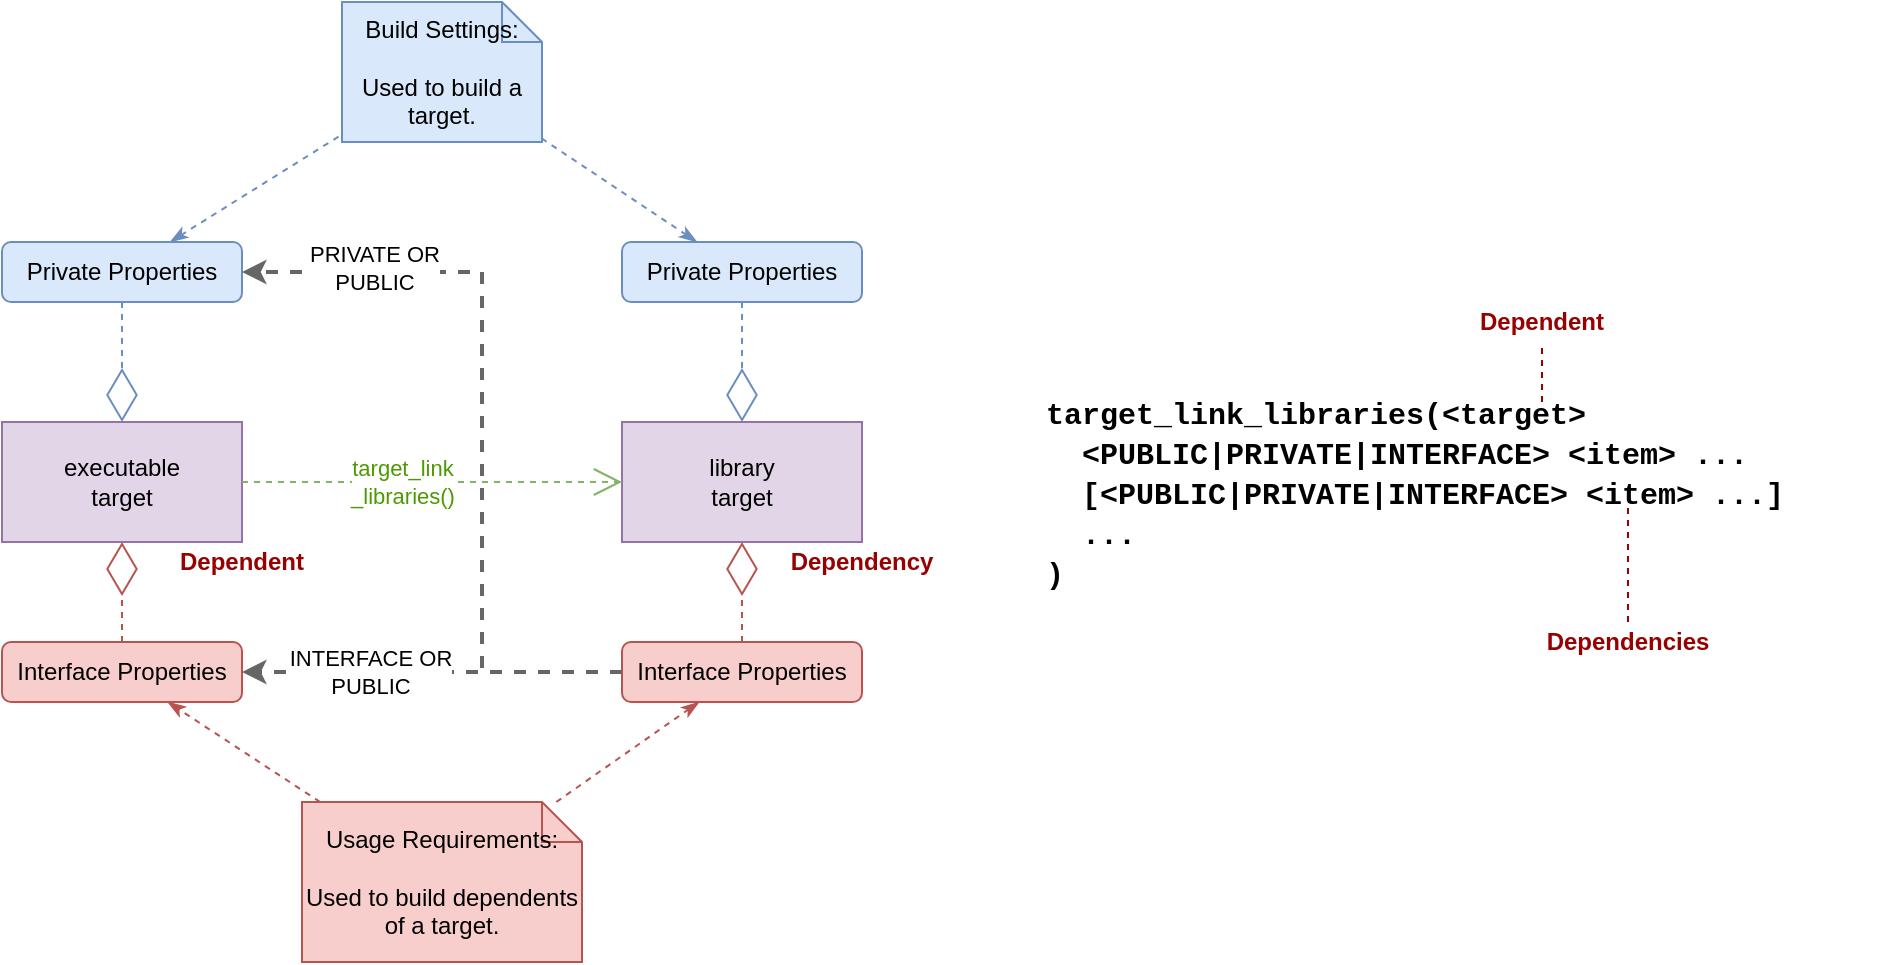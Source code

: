 <mxfile version="16.6.2" pages="5"><diagram id="afyWvTGLx3pf0Xoo_rLy" name="Link Libraries"><mxGraphModel dx="1129" dy="685" grid="1" gridSize="10" guides="1" tooltips="1" connect="1" arrows="1" fold="1" page="1" pageScale="1" pageWidth="1100" pageHeight="850" math="0" shadow="0"><root><mxCell id="0"/><mxCell id="1" parent="0"/><mxCell id="srB0Zl-xFLPfK7d9haD4-1" value="&lt;div&gt;library&lt;/div&gt;&lt;div&gt;target&lt;br&gt;&lt;/div&gt;" style="rounded=0;whiteSpace=wrap;html=1;fillColor=#e1d5e7;strokeColor=#9673a6;" parent="1" vertex="1"><mxGeometry x="390" y="250" width="120" height="60" as="geometry"/></mxCell><mxCell id="srB0Zl-xFLPfK7d9haD4-2" value="Private Properties" style="rounded=1;whiteSpace=wrap;html=1;fillColor=#dae8fc;strokeColor=#6c8ebf;" parent="1" vertex="1"><mxGeometry x="390" y="160" width="120" height="30" as="geometry"/></mxCell><mxCell id="srB0Zl-xFLPfK7d9haD4-3" value="Interface Properties" style="rounded=1;whiteSpace=wrap;html=1;fillColor=#f8cecc;strokeColor=#b85450;" parent="1" vertex="1"><mxGeometry x="390" y="360" width="120" height="30" as="geometry"/></mxCell><mxCell id="srB0Zl-xFLPfK7d9haD4-7" value="&lt;div&gt;executable&lt;/div&gt;&lt;div&gt;target&lt;br&gt;&lt;/div&gt;" style="rounded=0;whiteSpace=wrap;html=1;fillColor=#e1d5e7;strokeColor=#9673a6;" parent="1" vertex="1"><mxGeometry x="80" y="250" width="120" height="60" as="geometry"/></mxCell><mxCell id="srB0Zl-xFLPfK7d9haD4-12" value="Private Properties" style="rounded=1;whiteSpace=wrap;html=1;fillColor=#dae8fc;strokeColor=#6c8ebf;" parent="1" vertex="1"><mxGeometry x="80" y="160" width="120" height="30" as="geometry"/></mxCell><mxCell id="srB0Zl-xFLPfK7d9haD4-13" value="Interface Properties" style="rounded=1;whiteSpace=wrap;html=1;fillColor=#f8cecc;strokeColor=#b85450;" parent="1" vertex="1"><mxGeometry x="80" y="360" width="120" height="30" as="geometry"/></mxCell><mxCell id="srB0Zl-xFLPfK7d9haD4-17" value="" style="edgeStyle=elbowEdgeStyle;elbow=horizontal;endArrow=classic;html=1;rounded=0;exitX=0;exitY=0.5;exitDx=0;exitDy=0;entryX=1;entryY=0.5;entryDx=0;entryDy=0;dashed=1;fillColor=#f5f5f5;strokeColor=#666666;fontColor=#000000;strokeWidth=2;" parent="1" source="srB0Zl-xFLPfK7d9haD4-3" target="srB0Zl-xFLPfK7d9haD4-12" edge="1"><mxGeometry width="50" height="50" relative="1" as="geometry"><mxPoint x="220" y="240" as="sourcePoint"/><mxPoint x="270" y="190" as="targetPoint"/><Array as="points"><mxPoint x="320" y="210"/><mxPoint x="300" y="290"/></Array></mxGeometry></mxCell><mxCell id="srB0Zl-xFLPfK7d9haD4-27" value="&lt;div&gt;PRIVATE OR&lt;br&gt;&lt;/div&gt;&lt;div&gt;PUBLIC&lt;br&gt;&lt;/div&gt;" style="edgeLabel;html=1;align=center;verticalAlign=middle;resizable=0;points=[];fontColor=#000000;" parent="srB0Zl-xFLPfK7d9haD4-17" vertex="1" connectable="0"><mxGeometry x="0.764" y="-2" relative="1" as="geometry"><mxPoint x="20" as="offset"/></mxGeometry></mxCell><mxCell id="srB0Zl-xFLPfK7d9haD4-20" value="" style="edgeStyle=elbowEdgeStyle;elbow=horizontal;endArrow=classic;html=1;rounded=0;exitX=0;exitY=0.5;exitDx=0;exitDy=0;entryX=1;entryY=0.5;entryDx=0;entryDy=0;dashed=1;fillColor=#f5f5f5;strokeColor=#666666;strokeWidth=2;" parent="1" source="srB0Zl-xFLPfK7d9haD4-3" target="srB0Zl-xFLPfK7d9haD4-13" edge="1"><mxGeometry width="50" height="50" relative="1" as="geometry"><mxPoint x="220" y="240" as="sourcePoint"/><mxPoint x="270" y="190" as="targetPoint"/></mxGeometry></mxCell><mxCell id="srB0Zl-xFLPfK7d9haD4-28" value="&lt;div&gt;INTERFACE OR&lt;br&gt;&lt;/div&gt;PUBLIC" style="edgeLabel;html=1;align=center;verticalAlign=middle;resizable=0;points=[];fontColor=#000000;" parent="srB0Zl-xFLPfK7d9haD4-20" vertex="1" connectable="0"><mxGeometry x="0.535" relative="1" as="geometry"><mxPoint x="20" as="offset"/></mxGeometry></mxCell><mxCell id="srB0Zl-xFLPfK7d9haD4-21" value="" style="endArrow=diamondThin;endFill=0;endSize=24;html=1;rounded=0;dashed=1;entryX=0.5;entryY=0;entryDx=0;entryDy=0;fillColor=#dae8fc;strokeColor=#6c8ebf;" parent="1" source="srB0Zl-xFLPfK7d9haD4-2" target="srB0Zl-xFLPfK7d9haD4-1" edge="1"><mxGeometry width="160" relative="1" as="geometry"><mxPoint x="220" y="220" as="sourcePoint"/><mxPoint x="380" y="220" as="targetPoint"/></mxGeometry></mxCell><mxCell id="srB0Zl-xFLPfK7d9haD4-22" value="" style="endArrow=diamondThin;endFill=0;endSize=24;html=1;rounded=0;dashed=1;entryX=0.5;entryY=0;entryDx=0;entryDy=0;exitX=0.5;exitY=1;exitDx=0;exitDy=0;fillColor=#dae8fc;strokeColor=#6c8ebf;" parent="1" source="srB0Zl-xFLPfK7d9haD4-12" target="srB0Zl-xFLPfK7d9haD4-7" edge="1"><mxGeometry width="160" relative="1" as="geometry"><mxPoint x="410" y="200" as="sourcePoint"/><mxPoint x="410" y="260" as="targetPoint"/></mxGeometry></mxCell><mxCell id="srB0Zl-xFLPfK7d9haD4-23" value="" style="endArrow=diamondThin;endFill=0;endSize=24;html=1;rounded=0;dashed=1;entryX=0.5;entryY=1;entryDx=0;entryDy=0;exitX=0.5;exitY=0;exitDx=0;exitDy=0;fillColor=#f8cecc;strokeColor=#b85450;" parent="1" source="srB0Zl-xFLPfK7d9haD4-3" target="srB0Zl-xFLPfK7d9haD4-1" edge="1"><mxGeometry width="160" relative="1" as="geometry"><mxPoint x="470" y="340" as="sourcePoint"/><mxPoint x="470" y="270" as="targetPoint"/></mxGeometry></mxCell><mxCell id="srB0Zl-xFLPfK7d9haD4-24" value="" style="endArrow=diamondThin;endFill=0;endSize=24;html=1;rounded=0;dashed=1;entryX=0.5;entryY=1;entryDx=0;entryDy=0;fillColor=#f8cecc;strokeColor=#b85450;" parent="1" source="srB0Zl-xFLPfK7d9haD4-13" target="srB0Zl-xFLPfK7d9haD4-7" edge="1"><mxGeometry width="160" relative="1" as="geometry"><mxPoint x="180" y="370" as="sourcePoint"/><mxPoint x="180" y="320" as="targetPoint"/></mxGeometry></mxCell><mxCell id="srB0Zl-xFLPfK7d9haD4-29" value="&lt;div&gt;target_link&lt;/div&gt;&lt;div&gt;_libraries()&lt;br&gt;&lt;/div&gt;" style="endArrow=open;endSize=12;dashed=1;html=1;rounded=0;entryX=0;entryY=0.5;entryDx=0;entryDy=0;exitX=1;exitY=0.5;exitDx=0;exitDy=0;fillColor=#d5e8d4;strokeColor=#82b366;fontColor=#4D9900;" parent="1" source="srB0Zl-xFLPfK7d9haD4-7" target="srB0Zl-xFLPfK7d9haD4-1" edge="1"><mxGeometry x="-0.158" width="160" relative="1" as="geometry"><mxPoint x="170" y="320" as="sourcePoint"/><mxPoint x="330" y="320" as="targetPoint"/><mxPoint as="offset"/></mxGeometry></mxCell><mxCell id="srB0Zl-xFLPfK7d9haD4-31" value="&lt;div&gt;Build Settings:&lt;/div&gt;&lt;div&gt;&lt;br&gt;&lt;/div&gt;&lt;div&gt;Used to build a target.&lt;br&gt;&lt;/div&gt;" style="shape=note;size=20;whiteSpace=wrap;html=1;fillColor=#dae8fc;strokeColor=#6c8ebf;" parent="1" vertex="1"><mxGeometry x="250" y="40" width="100" height="70" as="geometry"/></mxCell><mxCell id="srB0Zl-xFLPfK7d9haD4-32" value="&lt;div&gt;Usage Requirements:&lt;/div&gt;&lt;div&gt;&lt;br&gt;&lt;/div&gt;&lt;div&gt;Used to build dependents of a target.&lt;br&gt;&lt;/div&gt;" style="shape=note;size=20;whiteSpace=wrap;html=1;fillColor=#f8cecc;strokeColor=#b85450;" parent="1" vertex="1"><mxGeometry x="230" y="440" width="140" height="80" as="geometry"/></mxCell><mxCell id="srB0Zl-xFLPfK7d9haD4-35" value="" style="endArrow=classicThin;dashed=1;html=1;rounded=0;fontColor=#000000;strokeColor=#b85450;fillColor=#f8cecc;endFill=1;" parent="1" source="srB0Zl-xFLPfK7d9haD4-32" target="srB0Zl-xFLPfK7d9haD4-13" edge="1"><mxGeometry width="50" height="50" relative="1" as="geometry"><mxPoint x="120" y="500" as="sourcePoint"/><mxPoint x="150" y="380" as="targetPoint"/></mxGeometry></mxCell><mxCell id="srB0Zl-xFLPfK7d9haD4-36" value="" style="endArrow=classicThin;dashed=1;html=1;rounded=0;fontColor=#000000;strokeColor=#b85450;fillColor=#f8cecc;endFill=1;" parent="1" source="srB0Zl-xFLPfK7d9haD4-32" target="srB0Zl-xFLPfK7d9haD4-3" edge="1"><mxGeometry width="50" height="50" relative="1" as="geometry"><mxPoint x="450" y="520" as="sourcePoint"/><mxPoint x="340" y="420" as="targetPoint"/></mxGeometry></mxCell><mxCell id="srB0Zl-xFLPfK7d9haD4-37" value="" style="endArrow=none;dashed=1;html=1;rounded=0;fontColor=#000000;strokeColor=#6c8ebf;fillColor=#dae8fc;startArrow=classicThin;startFill=1;" parent="1" source="srB0Zl-xFLPfK7d9haD4-12" target="srB0Zl-xFLPfK7d9haD4-31" edge="1"><mxGeometry width="50" height="50" relative="1" as="geometry"><mxPoint x="150" y="130" as="sourcePoint"/><mxPoint x="140" y="20" as="targetPoint"/></mxGeometry></mxCell><mxCell id="srB0Zl-xFLPfK7d9haD4-39" value="" style="endArrow=none;dashed=1;html=1;rounded=0;fontColor=#000000;strokeColor=#6c8ebf;fillColor=#dae8fc;startArrow=classicThin;startFill=1;" parent="1" source="srB0Zl-xFLPfK7d9haD4-2" target="srB0Zl-xFLPfK7d9haD4-31" edge="1"><mxGeometry width="50" height="50" relative="1" as="geometry"><mxPoint x="590" y="140" as="sourcePoint"/><mxPoint x="480" y="40" as="targetPoint"/></mxGeometry></mxCell><mxCell id="srB0Zl-xFLPfK7d9haD4-40" value="Dependency" style="text;html=1;strokeColor=none;fillColor=none;align=center;verticalAlign=middle;whiteSpace=wrap;rounded=0;fontColor=#990000;fontStyle=1" parent="1" vertex="1"><mxGeometry x="470" y="310" width="80" height="20" as="geometry"/></mxCell><mxCell id="srB0Zl-xFLPfK7d9haD4-41" value="Dependent" style="text;html=1;strokeColor=none;fillColor=none;align=center;verticalAlign=middle;whiteSpace=wrap;rounded=0;fontColor=#990000;fontStyle=1" parent="1" vertex="1"><mxGeometry x="160" y="310" width="80" height="20" as="geometry"/></mxCell><mxCell id="OtXK3gTubTdkKp8oM003-1" value="&lt;div style=&quot;font-size: 15px&quot;&gt;&lt;font style=&quot;font-size: 15px&quot;&gt;&lt;b&gt;&lt;font style=&quot;font-size: 15px&quot; face=&quot;Courier New&quot;&gt;target_link_libraries(&amp;lt;target&amp;gt;&lt;/font&gt;&lt;/b&gt;&lt;/font&gt;&lt;/div&gt;&lt;div style=&quot;font-size: 15px&quot;&gt;&lt;font style=&quot;font-size: 15px&quot;&gt;&lt;b&gt;&lt;font style=&quot;font-size: 15px&quot; face=&quot;Courier New&quot;&gt;&amp;nbsp; &amp;lt;PUBLIC|PRIVATE|INTERFACE&amp;gt; &amp;lt;item&amp;gt; ...&lt;/font&gt;&lt;/b&gt;&lt;/font&gt;&lt;/div&gt;&lt;div style=&quot;font-size: 15px&quot;&gt;&lt;font style=&quot;font-size: 15px&quot;&gt;&lt;b&gt;&lt;font style=&quot;font-size: 15px&quot; face=&quot;Courier New&quot;&gt;&amp;nbsp; [&amp;lt;PUBLIC|PRIVATE|INTERFACE&amp;gt; &amp;lt;item&amp;gt; ...]&lt;/font&gt;&lt;/b&gt;&lt;/font&gt;&lt;/div&gt;&lt;div style=&quot;font-size: 15px&quot;&gt;&lt;font style=&quot;font-size: 15px&quot;&gt;&lt;b&gt;&lt;font style=&quot;font-size: 15px&quot; face=&quot;Courier New&quot;&gt;&amp;nbsp; ...&lt;/font&gt;&lt;/b&gt;&lt;/font&gt;&lt;/div&gt;&lt;div style=&quot;font-size: 15px&quot;&gt;&lt;font style=&quot;font-size: 15px&quot;&gt;&lt;b&gt;&lt;font style=&quot;font-size: 15px&quot; face=&quot;Courier New&quot;&gt;)&lt;br&gt;&lt;/font&gt;&lt;/b&gt;&lt;/font&gt;&lt;/div&gt;" style="text;html=1;strokeColor=none;fillColor=none;align=left;verticalAlign=top;whiteSpace=wrap;rounded=0;fontSize=16;" parent="1" vertex="1"><mxGeometry x="600" y="230" width="430" height="100" as="geometry"/></mxCell><mxCell id="OtXK3gTubTdkKp8oM003-3" value="Dependent" style="text;html=1;strokeColor=none;fillColor=none;align=center;verticalAlign=middle;whiteSpace=wrap;rounded=0;fontFamily=Helvetica;fontSize=12;fontColor=#990000;fontStyle=1" parent="1" vertex="1"><mxGeometry x="810" y="190" width="80" height="20" as="geometry"/></mxCell><mxCell id="OtXK3gTubTdkKp8oM003-4" value="Dependencies" style="text;html=1;strokeColor=none;fillColor=none;align=center;verticalAlign=middle;whiteSpace=wrap;rounded=0;fontFamily=Helvetica;fontSize=12;fontColor=#990000;fontStyle=1" parent="1" vertex="1"><mxGeometry x="843" y="350" width="100" height="20" as="geometry"/></mxCell><mxCell id="OtXK3gTubTdkKp8oM003-5" value="" style="endArrow=none;dashed=1;html=1;rounded=0;fontFamily=Helvetica;fontSize=12;fontColor=#990000;entryX=0.5;entryY=1;entryDx=0;entryDy=0;strokeColor=#990000;" parent="1" target="OtXK3gTubTdkKp8oM003-3" edge="1"><mxGeometry width="50" height="50" relative="1" as="geometry"><mxPoint x="850" y="240" as="sourcePoint"/><mxPoint x="650" y="300" as="targetPoint"/></mxGeometry></mxCell><mxCell id="OtXK3gTubTdkKp8oM003-6" value="" style="endArrow=none;dashed=1;html=1;rounded=0;fontFamily=Helvetica;fontSize=12;fontColor=#990000;strokeColor=#990000;exitX=0.5;exitY=0;exitDx=0;exitDy=0;" parent="1" source="OtXK3gTubTdkKp8oM003-4" edge="1"><mxGeometry width="50" height="50" relative="1" as="geometry"><mxPoint x="888" y="380" as="sourcePoint"/><mxPoint x="893" y="290" as="targetPoint"/></mxGeometry></mxCell></root></mxGraphModel></diagram><diagram id="mJNnSVBEDBPAG9nM-fK0" name="Interface Properties"><mxGraphModel dx="1129" dy="685" grid="1" gridSize="10" guides="1" tooltips="1" connect="1" arrows="1" fold="1" page="1" pageScale="1" pageWidth="1100" pageHeight="850" math="0" shadow="0"><root><mxCell id="A7Vo6zea12lAb6etppr7-0"/><mxCell id="A7Vo6zea12lAb6etppr7-1" parent="A7Vo6zea12lAb6etppr7-0"/><mxCell id="k8LlPx5kx35fTIcRasZ2-0" value="&lt;div&gt;library&lt;/div&gt;&lt;div&gt;target&lt;br&gt;&lt;/div&gt;" style="rounded=0;whiteSpace=wrap;html=1;fillColor=#e1d5e7;strokeColor=#9673a6;" parent="A7Vo6zea12lAb6etppr7-1" vertex="1"><mxGeometry x="130" y="240" width="120" height="60" as="geometry"/></mxCell><mxCell id="iyv7QYa8MfX-fQH8Kcj4-0" value="&lt;div&gt;Private Properties:&lt;/div&gt;&lt;div&gt;INCLUDE_DIRECTORIES&lt;br&gt;&lt;/div&gt;" style="rounded=1;whiteSpace=wrap;html=1;fillColor=#dae8fc;strokeColor=#6c8ebf;" parent="A7Vo6zea12lAb6etppr7-1" vertex="1"><mxGeometry x="100" y="120" width="180" height="60" as="geometry"/></mxCell><mxCell id="iyv7QYa8MfX-fQH8Kcj4-1" value="" style="endArrow=diamondThin;endFill=0;endSize=24;html=1;rounded=0;dashed=1;fillColor=#dae8fc;strokeColor=#6c8ebf;entryX=0.5;entryY=0;entryDx=0;entryDy=0;" parent="A7Vo6zea12lAb6etppr7-1" source="iyv7QYa8MfX-fQH8Kcj4-0" target="k8LlPx5kx35fTIcRasZ2-0" edge="1"><mxGeometry width="160" relative="1" as="geometry"><mxPoint x="-40" y="210" as="sourcePoint"/><mxPoint x="210" y="220" as="targetPoint"/></mxGeometry></mxCell><mxCell id="IZsk5e1J4JXpBRQCK5wK-0" value="Interface Properties:&lt;br&gt;&lt;div&gt;INTERFACE_&lt;/div&gt;&lt;div&gt;INCLUDE_DIRECTORIES&lt;br&gt;&lt;/div&gt;" style="rounded=1;whiteSpace=wrap;html=1;fillColor=#f8cecc;strokeColor=#b85450;" parent="A7Vo6zea12lAb6etppr7-1" vertex="1"><mxGeometry x="100" y="360" width="180" height="60" as="geometry"/></mxCell><mxCell id="IZsk5e1J4JXpBRQCK5wK-1" value="" style="endArrow=diamondThin;endFill=0;endSize=24;html=1;rounded=0;dashed=1;exitX=0.5;exitY=0;exitDx=0;exitDy=0;fillColor=#f8cecc;strokeColor=#b85450;entryX=0.5;entryY=1;entryDx=0;entryDy=0;" parent="A7Vo6zea12lAb6etppr7-1" source="IZsk5e1J4JXpBRQCK5wK-0" target="k8LlPx5kx35fTIcRasZ2-0" edge="1"><mxGeometry width="160" relative="1" as="geometry"><mxPoint x="210" y="330" as="sourcePoint"/><mxPoint x="220" y="310" as="targetPoint"/></mxGeometry></mxCell><mxCell id="nJzSGkBNJb88-bB61u84-0" value="&lt;div style=&quot;font-size: 15px&quot;&gt;&lt;font style=&quot;font-size: 15px&quot;&gt;&lt;b&gt;&lt;font style=&quot;font-size: 15px&quot; face=&quot;Courier New&quot;&gt;target_include_directories(&amp;lt;target&amp;gt;&lt;/font&gt;&lt;/b&gt;&lt;/font&gt;&lt;/div&gt;&lt;div style=&quot;font-size: 15px&quot;&gt;&lt;font style=&quot;font-size: 15px&quot;&gt;&lt;b&gt;&lt;font style=&quot;font-size: 15px&quot; face=&quot;Courier New&quot;&gt;&amp;nbsp; PRIVATE src/include&lt;br&gt;&lt;/font&gt;&lt;/b&gt;&lt;/font&gt;&lt;/div&gt;&lt;div style=&quot;font-size: 15px&quot;&gt;&lt;font style=&quot;font-size: 15px&quot;&gt;&lt;b&gt;&lt;font style=&quot;font-size: 15px&quot; face=&quot;Courier New&quot;&gt;&amp;nbsp; PUBLIC include&lt;br&gt;&lt;/font&gt;&lt;/b&gt;&lt;/font&gt;&lt;/div&gt;&lt;div style=&quot;font-size: 15px&quot;&gt;&lt;font style=&quot;font-size: 15px&quot;&gt;&lt;b&gt;&lt;font style=&quot;font-size: 15px&quot; face=&quot;Courier New&quot;&gt;&amp;nbsp; INTERFACE utility/macros&lt;br&gt;&lt;/font&gt;&lt;/b&gt;&lt;/font&gt;&lt;/div&gt;&lt;div style=&quot;font-size: 15px&quot;&gt;&lt;font style=&quot;font-size: 15px&quot;&gt;&lt;b&gt;&lt;font style=&quot;font-size: 15px&quot; face=&quot;Courier New&quot;&gt;)&lt;br&gt;&lt;/font&gt;&lt;/b&gt;&lt;/font&gt;&lt;/div&gt;" style="text;html=1;strokeColor=none;fillColor=none;align=left;verticalAlign=top;whiteSpace=wrap;rounded=0;fontSize=16;" parent="A7Vo6zea12lAb6etppr7-1" vertex="1"><mxGeometry x="335" y="210" width="335" height="100" as="geometry"/></mxCell><mxCell id="nJzSGkBNJb88-bB61u84-1" value="&lt;div style=&quot;font-size: 14px;&quot;&gt;src/include&lt;/div&gt;&lt;div style=&quot;font-size: 14px;&quot;&gt;include&lt;br style=&quot;font-size: 14px;&quot;&gt;&lt;/div&gt;" style="text;html=1;strokeColor=none;fillColor=none;align=left;verticalAlign=top;whiteSpace=wrap;rounded=0;fontSize=14;fontColor=#004C99;fontFamily=Courier New;fontStyle=1" parent="A7Vo6zea12lAb6etppr7-1" vertex="1"><mxGeometry x="400" y="120" width="130" height="50" as="geometry"/></mxCell><mxCell id="nJzSGkBNJb88-bB61u84-2" value="&lt;div style=&quot;font-size: 14px;&quot;&gt;include&lt;/div&gt;&lt;div style=&quot;font-size: 14px;&quot;&gt;utility/macros&lt;br style=&quot;font-size: 14px;&quot;&gt;&lt;/div&gt;" style="text;html=1;strokeColor=none;fillColor=none;align=left;verticalAlign=top;whiteSpace=wrap;rounded=0;fontSize=14;fontColor=#990000;fontFamily=Courier New;fontStyle=1" parent="A7Vo6zea12lAb6etppr7-1" vertex="1"><mxGeometry x="400" y="365" width="130" height="50" as="geometry"/></mxCell><mxCell id="nJzSGkBNJb88-bB61u84-4" value="" style="shape=flexArrow;endArrow=classic;html=1;rounded=0;fontFamily=Helvetica;fontSize=12;fontColor=#990000;strokeColor=#6c8ebf;fillColor=#dae8fc;" parent="A7Vo6zea12lAb6etppr7-1" edge="1"><mxGeometry width="50" height="50" relative="1" as="geometry"><mxPoint x="390" y="144.58" as="sourcePoint"/><mxPoint x="290" y="144.58" as="targetPoint"/></mxGeometry></mxCell><mxCell id="nJzSGkBNJb88-bB61u84-5" value="" style="shape=flexArrow;endArrow=classic;html=1;rounded=0;fontFamily=Helvetica;fontSize=12;fontColor=#990000;strokeColor=#b85450;fillColor=#f8cecc;" parent="A7Vo6zea12lAb6etppr7-1" edge="1"><mxGeometry width="50" height="50" relative="1" as="geometry"><mxPoint x="390" y="389.58" as="sourcePoint"/><mxPoint x="290" y="389.58" as="targetPoint"/></mxGeometry></mxCell></root></mxGraphModel></diagram><diagram id="3Jq9sqeWe7sBvDe0OLvC" name="Target Properties"><mxGraphModel dx="1129" dy="685" grid="1" gridSize="10" guides="1" tooltips="1" connect="1" arrows="1" fold="1" page="1" pageScale="1" pageWidth="1100" pageHeight="850" math="0" shadow="0"><root><mxCell id="zCsWwGLKl4hp-rAM7B7--0"/><mxCell id="zCsWwGLKl4hp-rAM7B7--1" parent="zCsWwGLKl4hp-rAM7B7--0"/><mxCell id="zYHGhzJAmG_LT1H5tTCP-8" value="" style="rounded=1;whiteSpace=wrap;html=1;fontFamily=Courier New;fontSize=14;strokeWidth=1;fillColor=#D4E1F5;strokeColor=#6c8ebf;" parent="zCsWwGLKl4hp-rAM7B7--1" vertex="1"><mxGeometry x="120" y="280" width="550" height="100" as="geometry"/></mxCell><mxCell id="zYHGhzJAmG_LT1H5tTCP-0" value="&lt;div&gt;library or&lt;/div&gt;&lt;div&gt;executable&lt;br&gt;&lt;/div&gt;&lt;div&gt;target&lt;br&gt;&lt;/div&gt;" style="rounded=0;whiteSpace=wrap;html=1;fillColor=#e1d5e7;strokeColor=#9673a6;" parent="zCsWwGLKl4hp-rAM7B7--1" vertex="1"><mxGeometry x="335" y="450" width="120" height="60" as="geometry"/></mxCell><mxCell id="zYHGhzJAmG_LT1H5tTCP-1" value="COMPILE_DEFINITIONS" style="rounded=1;whiteSpace=wrap;html=1;fillColor=#dae8fc;strokeColor=#6c8ebf;" parent="zCsWwGLKl4hp-rAM7B7--1" vertex="1"><mxGeometry x="130" y="290" width="150" height="30" as="geometry"/></mxCell><mxCell id="zYHGhzJAmG_LT1H5tTCP-2" value="COMPILE_OPTIONS" style="rounded=1;whiteSpace=wrap;html=1;fillColor=#dae8fc;strokeColor=#6c8ebf;" parent="zCsWwGLKl4hp-rAM7B7--1" vertex="1"><mxGeometry x="320" y="290" width="150" height="30" as="geometry"/></mxCell><mxCell id="zYHGhzJAmG_LT1H5tTCP-3" value="INCLUDE_DIRECTORIES" style="rounded=1;whiteSpace=wrap;html=1;fillColor=#dae8fc;strokeColor=#6c8ebf;" parent="zCsWwGLKl4hp-rAM7B7--1" vertex="1"><mxGeometry x="510" y="290" width="150" height="30" as="geometry"/></mxCell><mxCell id="zYHGhzJAmG_LT1H5tTCP-4" value="&lt;div&gt;LINK_LIBRARIES&lt;/div&gt;" style="rounded=1;whiteSpace=wrap;html=1;fillColor=#dae8fc;strokeColor=#6c8ebf;" parent="zCsWwGLKl4hp-rAM7B7--1" vertex="1"><mxGeometry x="130" y="340" width="150" height="30" as="geometry"/></mxCell><mxCell id="zYHGhzJAmG_LT1H5tTCP-5" value="LINK_OPTIONS" style="rounded=1;whiteSpace=wrap;html=1;fillColor=#dae8fc;strokeColor=#6c8ebf;" parent="zCsWwGLKl4hp-rAM7B7--1" vertex="1"><mxGeometry x="320" y="340" width="150" height="30" as="geometry"/></mxCell><mxCell id="zYHGhzJAmG_LT1H5tTCP-6" value="SOURCES" style="rounded=1;whiteSpace=wrap;html=1;fillColor=#dae8fc;strokeColor=#6c8ebf;" parent="zCsWwGLKl4hp-rAM7B7--1" vertex="1"><mxGeometry x="510" y="340" width="150" height="30" as="geometry"/></mxCell><mxCell id="zYHGhzJAmG_LT1H5tTCP-7" value="&lt;div&gt;target_compile_definitions()&lt;/div&gt;&lt;div&gt;target_compile_options()&lt;/div&gt;&lt;div&gt;target_include_directories()&lt;/div&gt;&lt;div&gt;target_link_directories()&lt;/div&gt;&lt;div&gt;target_link_options()&lt;/div&gt;&lt;div&gt;target_link_libraries()&lt;/div&gt;&lt;div&gt;add_dependencies()&lt;br&gt;&lt;/div&gt;" style="text;html=1;strokeColor=none;fillColor=none;align=left;verticalAlign=top;whiteSpace=wrap;rounded=0;fontFamily=Courier New;fontSize=14;fontColor=#000000;fontStyle=1" parent="zCsWwGLKl4hp-rAM7B7--1" vertex="1"><mxGeometry x="290" y="130" width="260" height="130" as="geometry"/></mxCell><mxCell id="zYHGhzJAmG_LT1H5tTCP-9" value="" style="endArrow=diamondThin;endFill=0;endSize=24;html=1;rounded=0;fontFamily=Courier New;fontSize=14;fontColor=#000000;strokeColor=#6c8ebf;strokeWidth=1;entryX=0.5;entryY=0;entryDx=0;entryDy=0;exitX=0.5;exitY=1;exitDx=0;exitDy=0;fillColor=#dae8fc;" parent="zCsWwGLKl4hp-rAM7B7--1" source="zYHGhzJAmG_LT1H5tTCP-8" target="zYHGhzJAmG_LT1H5tTCP-0" edge="1"><mxGeometry width="160" relative="1" as="geometry"><mxPoint x="470" y="350" as="sourcePoint"/><mxPoint x="630" y="350" as="targetPoint"/></mxGeometry></mxCell></root></mxGraphModel></diagram><diagram id="v4LThAGYCGXTZg6v0v_j" name="Setting a Property"><mxGraphModel dx="1129" dy="685" grid="1" gridSize="10" guides="1" tooltips="1" connect="1" arrows="1" fold="1" page="1" pageScale="1" pageWidth="1100" pageHeight="850" math="0" shadow="0"><root><mxCell id="PniR_JKoaR2-Gm4dedkS-0"/><mxCell id="PniR_JKoaR2-Gm4dedkS-1" parent="PniR_JKoaR2-Gm4dedkS-0"/><mxCell id="KlGjBm2WdnByAGHNsQLk-0" value="&lt;div&gt;library&lt;/div&gt;&lt;div&gt;target&lt;br&gt;&lt;/div&gt;" style="rounded=0;whiteSpace=wrap;html=1;fillColor=#e1d5e7;strokeColor=#9673a6;" parent="PniR_JKoaR2-Gm4dedkS-1" vertex="1"><mxGeometry x="130" y="240" width="120" height="60" as="geometry"/></mxCell><mxCell id="KlGjBm2WdnByAGHNsQLk-1" value="COMPILE_OPTIONS" style="rounded=1;whiteSpace=wrap;html=1;fillColor=#dae8fc;strokeColor=#6c8ebf;" parent="PniR_JKoaR2-Gm4dedkS-1" vertex="1"><mxGeometry x="330" y="260" width="160" height="20" as="geometry"/></mxCell><mxCell id="KlGjBm2WdnByAGHNsQLk-2" value="" style="endArrow=diamondThin;endFill=0;endSize=24;html=1;rounded=0;dashed=1;fillColor=#dae8fc;strokeColor=#6c8ebf;entryX=1;entryY=0.5;entryDx=0;entryDy=0;exitX=0;exitY=0.5;exitDx=0;exitDy=0;" parent="PniR_JKoaR2-Gm4dedkS-1" source="KlGjBm2WdnByAGHNsQLk-1" target="KlGjBm2WdnByAGHNsQLk-0" edge="1"><mxGeometry width="160" relative="1" as="geometry"><mxPoint x="340" y="270" as="sourcePoint"/><mxPoint x="330" y="260" as="targetPoint"/></mxGeometry></mxCell><mxCell id="KlGjBm2WdnByAGHNsQLk-3" value="Target Property" style="text;html=1;strokeColor=none;fillColor=none;align=center;verticalAlign=middle;whiteSpace=wrap;rounded=0;fontFamily=Helvetica;fontSize=12;fontColor=#000000;" parent="PniR_JKoaR2-Gm4dedkS-1" vertex="1"><mxGeometry x="310" y="240" width="100" height="20" as="geometry"/></mxCell><mxCell id="KlGjBm2WdnByAGHNsQLk-4" value="COMPILE_OPTIONS" style="rounded=1;whiteSpace=wrap;html=1;fillColor=#dae8fc;strokeColor=#6c8ebf;" parent="PniR_JKoaR2-Gm4dedkS-1" vertex="1"><mxGeometry x="550" y="130" width="160" height="20" as="geometry"/></mxCell><mxCell id="KlGjBm2WdnByAGHNsQLk-5" value="Directory Property" style="text;html=1;strokeColor=none;fillColor=none;align=center;verticalAlign=middle;whiteSpace=wrap;rounded=0;fontFamily=Helvetica;fontSize=12;fontColor=#000000;" parent="PniR_JKoaR2-Gm4dedkS-1" vertex="1"><mxGeometry x="530" y="110" width="120" height="20" as="geometry"/></mxCell><mxCell id="KlGjBm2WdnByAGHNsQLk-6" value="add_compile_options()" style="text;html=1;strokeColor=none;fillColor=none;align=left;verticalAlign=middle;whiteSpace=wrap;rounded=0;fontFamily=Courier New;fontSize=14;fontColor=#000000;fontStyle=1" parent="PniR_JKoaR2-Gm4dedkS-1" vertex="1"><mxGeometry x="780" y="123" width="190" height="30" as="geometry"/></mxCell><mxCell id="KlGjBm2WdnByAGHNsQLk-7" value="target_compile_options()" style="text;html=1;strokeColor=none;fillColor=none;align=left;verticalAlign=middle;whiteSpace=wrap;rounded=0;fontFamily=Courier New;fontSize=14;fontColor=#000000;fontStyle=1" parent="PniR_JKoaR2-Gm4dedkS-1" vertex="1"><mxGeometry x="570" y="340" width="220" height="30" as="geometry"/></mxCell><mxCell id="KlGjBm2WdnByAGHNsQLk-8" value="" style="endArrow=classic;html=1;rounded=0;fontFamily=Courier New;fontSize=14;fontColor=#000000;strokeColor=#000000;strokeWidth=1;entryX=1;entryY=0.25;entryDx=0;entryDy=0;dashed=1;" parent="PniR_JKoaR2-Gm4dedkS-1" edge="1"><mxGeometry width="50" height="50" relative="1" as="geometry"><mxPoint x="780" y="138" as="sourcePoint"/><mxPoint x="710" y="138" as="targetPoint"/></mxGeometry></mxCell><mxCell id="KlGjBm2WdnByAGHNsQLk-9" value="&lt;div&gt;Applied when&lt;/div&gt;&lt;div&gt;target_compile_options()&lt;/div&gt;&lt;div&gt;is called.&lt;br&gt;&lt;/div&gt;" style="edgeStyle=segmentEdgeStyle;endArrow=classic;html=1;rounded=0;dashed=1;fontFamily=Helvetica;fontSize=12;fontColor=#000000;strokeColor=#000000;strokeWidth=1;exitX=0;exitY=0.5;exitDx=0;exitDy=0;" parent="PniR_JKoaR2-Gm4dedkS-1" source="KlGjBm2WdnByAGHNsQLk-7" target="KlGjBm2WdnByAGHNsQLk-1" edge="1"><mxGeometry width="50" height="50" relative="1" as="geometry"><mxPoint x="520" y="380" as="sourcePoint"/><mxPoint x="570" y="330" as="targetPoint"/></mxGeometry></mxCell><mxCell id="KlGjBm2WdnByAGHNsQLk-10" value="&lt;div&gt;Applied when target is created&lt;/div&gt;&lt;div&gt;with add_library()&lt;/div&gt;&lt;div&gt;or add_executable()&lt;br&gt;&lt;/div&gt;" style="edgeStyle=segmentEdgeStyle;endArrow=classic;html=1;rounded=0;dashed=1;fontFamily=Helvetica;fontSize=12;fontColor=#000000;strokeColor=#000000;strokeWidth=1;exitX=0;exitY=0.5;exitDx=0;exitDy=0;entryX=0.5;entryY=0;entryDx=0;entryDy=0;" parent="PniR_JKoaR2-Gm4dedkS-1" source="KlGjBm2WdnByAGHNsQLk-4" target="KlGjBm2WdnByAGHNsQLk-1" edge="1"><mxGeometry width="50" height="50" relative="1" as="geometry"><mxPoint x="550" y="365" as="sourcePoint"/><mxPoint x="420" y="290" as="targetPoint"/></mxGeometry></mxCell><mxCell id="wxu2MBlYB9dXkoeolZks-0" value="&lt;div&gt;Applies to all targets created&lt;/div&gt;&lt;div&gt;at this level of CMakeLists.txt&lt;/div&gt;&lt;div&gt;and below.&lt;br&gt;&lt;/div&gt;" style="shape=note;size=20;whiteSpace=wrap;html=1;" parent="PniR_JKoaR2-Gm4dedkS-1" vertex="1"><mxGeometry x="600" y="190" width="200" height="60" as="geometry"/></mxCell><mxCell id="wxu2MBlYB9dXkoeolZks-1" value="" style="endArrow=none;dashed=1;html=1;rounded=0;fontFamily=Helvetica;fontSize=12;fontColor=#000000;strokeWidth=1;" parent="PniR_JKoaR2-Gm4dedkS-1" source="wxu2MBlYB9dXkoeolZks-0" target="KlGjBm2WdnByAGHNsQLk-4" edge="1"><mxGeometry width="50" height="50" relative="1" as="geometry"><mxPoint x="520" y="380" as="sourcePoint"/><mxPoint x="570" y="330" as="targetPoint"/></mxGeometry></mxCell></root></mxGraphModel></diagram><diagram id="APe7_2KCz_xOykZEvXfF" name="Stages"><mxGraphModel dx="1129" dy="685" grid="1" gridSize="10" guides="1" tooltips="1" connect="1" arrows="1" fold="1" page="1" pageScale="1" pageWidth="1100" pageHeight="850" math="0" shadow="0"><root><mxCell id="LtzBY-ugUgjamWaGLpUc-0"/><mxCell id="LtzBY-ugUgjamWaGLpUc-1" parent="LtzBY-ugUgjamWaGLpUc-0"/><mxCell id="bh2Ewa-vULZd6z5DxCHi-0" value="" style="rounded=0;whiteSpace=wrap;html=1;fillColor=none;dashed=1;" vertex="1" parent="LtzBY-ugUgjamWaGLpUc-1"><mxGeometry x="50" y="50" width="570" height="330" as="geometry"/></mxCell><mxCell id="bh2Ewa-vULZd6z5DxCHi-1" value="" style="rounded=0;whiteSpace=wrap;html=1;dashed=1;fillColor=none;" vertex="1" parent="LtzBY-ugUgjamWaGLpUc-1"><mxGeometry x="640" y="50" width="240" height="330" as="geometry"/></mxCell><mxCell id="LtzBY-ugUgjamWaGLpUc-2" value="&lt;div&gt;Configuration&lt;/div&gt;&lt;div style=&quot;font-size: 12px&quot;&gt;(Process scripts, create&lt;/div&gt;&lt;div style=&quot;font-size: 12px&quot;&gt;cache if not already existing,&lt;/div&gt;&lt;div style=&quot;font-size: 12px&quot;&gt;otherwise pull stored&lt;/div&gt;&lt;div style=&quot;font-size: 12px&quot;&gt;values from cache)&lt;br&gt;&lt;/div&gt;" style="rounded=0;whiteSpace=wrap;html=1;fontFamily=Helvetica;fontSize=16;strokeWidth=1;fillColor=#dae8fc;strokeColor=#6c8ebf;" parent="LtzBY-ugUgjamWaGLpUc-1" vertex="1"><mxGeometry x="130" y="250" width="180" height="100" as="geometry"/></mxCell><mxCell id="LtzBY-ugUgjamWaGLpUc-3" value="&lt;div style=&quot;font-size: 14px;&quot;&gt;*/CMakeLists.txt&lt;/div&gt;&lt;div style=&quot;font-size: 14px;&quot;&gt;*/*.cmake&lt;/div&gt;&lt;div style=&quot;font-size: 14px;&quot;&gt;&lt;br style=&quot;font-size: 14px;&quot;&gt;&lt;/div&gt;&lt;div style=&quot;font-size: 14px;&quot;&gt;CMakeCache.txt&lt;br style=&quot;font-size: 14px;&quot;&gt;&lt;/div&gt;" style="text;html=1;strokeColor=none;fillColor=none;align=center;verticalAlign=middle;whiteSpace=wrap;rounded=0;fontFamily=Helvetica;fontSize=14;fontColor=#000000;fontStyle=1" parent="LtzBY-ugUgjamWaGLpUc-1" vertex="1"><mxGeometry x="140" y="70" width="160" height="80" as="geometry"/></mxCell><mxCell id="LtzBY-ugUgjamWaGLpUc-4" value="" style="shape=flexArrow;endArrow=classic;html=1;rounded=0;fontFamily=Helvetica;fontSize=14;fontColor=#000000;strokeColor=#6c8ebf;strokeWidth=1;exitX=0.5;exitY=1;exitDx=0;exitDy=0;fillColor=#dae8fc;" parent="LtzBY-ugUgjamWaGLpUc-1" source="LtzBY-ugUgjamWaGLpUc-3" edge="1"><mxGeometry width="50" height="50" relative="1" as="geometry"><mxPoint x="480" y="370" as="sourcePoint"/><mxPoint x="220" y="240" as="targetPoint"/></mxGeometry></mxCell><mxCell id="LtzBY-ugUgjamWaGLpUc-5" value="" style="edgeStyle=elbowEdgeStyle;elbow=horizontal;endArrow=classic;html=1;rounded=0;fontFamily=Helvetica;fontSize=16;fontColor=#000000;strokeColor=#000000;strokeWidth=1;exitX=0;exitY=0.5;exitDx=0;exitDy=0;" parent="LtzBY-ugUgjamWaGLpUc-1" source="LtzBY-ugUgjamWaGLpUc-2" edge="1"><mxGeometry width="50" height="50" relative="1" as="geometry"><mxPoint x="100" y="286" as="sourcePoint"/><mxPoint x="161" y="136" as="targetPoint"/><Array as="points"><mxPoint x="80" y="216"/></Array></mxGeometry></mxCell><mxCell id="LtzBY-ugUgjamWaGLpUc-6" value="&lt;div&gt;All information&lt;/div&gt;&lt;div&gt;about targets&lt;/div&gt;&lt;div&gt;and their&lt;/div&gt;&lt;div&gt;properties&lt;br&gt;&lt;/div&gt;" style="text;html=1;strokeColor=none;fillColor=none;align=center;verticalAlign=middle;whiteSpace=wrap;rounded=0;fontFamily=Helvetica;fontSize=14;fontColor=#000000;fontStyle=1" parent="LtzBY-ugUgjamWaGLpUc-1" vertex="1"><mxGeometry x="445" y="70" width="110" height="80" as="geometry"/></mxCell><mxCell id="LtzBY-ugUgjamWaGLpUc-7" value="&lt;div&gt;Generation&lt;/div&gt;&lt;div style=&quot;font-size: 12px&quot;&gt;(Using selected generator&lt;/div&gt;&lt;div style=&quot;font-size: 12px&quot;&gt;backend: Make, Ninja,&lt;/div&gt;&lt;div style=&quot;font-size: 12px&quot;&gt;Xcode, MSVC, etc.)&lt;br&gt;&lt;/div&gt;" style="rounded=0;whiteSpace=wrap;html=1;fontFamily=Helvetica;fontSize=16;strokeWidth=1;fillColor=#ffe6cc;strokeColor=#d79b00;" parent="LtzBY-ugUgjamWaGLpUc-1" vertex="1"><mxGeometry x="410" y="250" width="180" height="100" as="geometry"/></mxCell><mxCell id="LtzBY-ugUgjamWaGLpUc-8" value="" style="shape=flexArrow;endArrow=classic;html=1;rounded=0;fontFamily=Helvetica;fontSize=14;fontColor=#000000;strokeColor=#d79b00;strokeWidth=1;exitX=0.5;exitY=1;exitDx=0;exitDy=0;fillColor=#ffe6cc;" parent="LtzBY-ugUgjamWaGLpUc-1" edge="1"><mxGeometry width="50" height="50" relative="1" as="geometry"><mxPoint x="499.5" y="150" as="sourcePoint"/><mxPoint x="499.5" y="240" as="targetPoint"/></mxGeometry></mxCell><mxCell id="LtzBY-ugUgjamWaGLpUc-9" value="" style="edgeStyle=elbowEdgeStyle;elbow=horizontal;endArrow=classic;html=1;rounded=0;fontFamily=Helvetica;fontSize=12;fontColor=#000000;strokeColor=#000000;strokeWidth=2;entryX=0;entryY=0.5;entryDx=0;entryDy=0;exitX=1;exitY=0.5;exitDx=0;exitDy=0;" parent="LtzBY-ugUgjamWaGLpUc-1" source="LtzBY-ugUgjamWaGLpUc-2" target="LtzBY-ugUgjamWaGLpUc-6" edge="1"><mxGeometry width="50" height="50" relative="1" as="geometry"><mxPoint x="480" y="370" as="sourcePoint"/><mxPoint x="530" y="320" as="targetPoint"/></mxGeometry></mxCell><mxCell id="LtzBY-ugUgjamWaGLpUc-10" value="&lt;div&gt;Actual build&lt;/div&gt;&lt;div&gt;files&lt;/div&gt;&lt;div&gt;(e.g. Makefile)&lt;br&gt;&lt;/div&gt;" style="text;html=1;strokeColor=none;fillColor=none;align=center;verticalAlign=middle;whiteSpace=wrap;rounded=0;fontFamily=Helvetica;fontSize=14;fontColor=#000000;fontStyle=1" parent="LtzBY-ugUgjamWaGLpUc-1" vertex="1"><mxGeometry x="715" y="70" width="110" height="80" as="geometry"/></mxCell><mxCell id="LtzBY-ugUgjamWaGLpUc-11" value="&lt;div&gt;Compile and Link&lt;/div&gt;" style="rounded=0;whiteSpace=wrap;html=1;fontFamily=Helvetica;fontSize=16;strokeWidth=1;fillColor=#d5e8d4;strokeColor=#82b366;" parent="LtzBY-ugUgjamWaGLpUc-1" vertex="1"><mxGeometry x="680" y="250" width="180" height="100" as="geometry"/></mxCell><mxCell id="LtzBY-ugUgjamWaGLpUc-12" value="" style="shape=flexArrow;endArrow=classic;html=1;rounded=0;fontFamily=Helvetica;fontSize=14;fontColor=#000000;strokeColor=#82b366;strokeWidth=1;exitX=0.5;exitY=1;exitDx=0;exitDy=0;fillColor=#d5e8d4;" parent="LtzBY-ugUgjamWaGLpUc-1" edge="1"><mxGeometry width="50" height="50" relative="1" as="geometry"><mxPoint x="769.5" y="150" as="sourcePoint"/><mxPoint x="769.5" y="240" as="targetPoint"/></mxGeometry></mxCell><mxCell id="LtzBY-ugUgjamWaGLpUc-13" value="" style="edgeStyle=elbowEdgeStyle;elbow=horizontal;endArrow=classic;html=1;rounded=0;fontFamily=Helvetica;fontSize=12;fontColor=#000000;strokeColor=#000000;strokeWidth=2;entryX=0;entryY=0.5;entryDx=0;entryDy=0;exitX=1;exitY=0.5;exitDx=0;exitDy=0;" parent="LtzBY-ugUgjamWaGLpUc-1" source="LtzBY-ugUgjamWaGLpUc-7" target="LtzBY-ugUgjamWaGLpUc-10" edge="1"><mxGeometry width="50" height="50" relative="1" as="geometry"><mxPoint x="380" y="620" as="sourcePoint"/><mxPoint x="515" y="430" as="targetPoint"/></mxGeometry></mxCell><mxCell id="LtzBY-ugUgjamWaGLpUc-14" value="&lt;div&gt;Build Outputs&lt;/div&gt;&lt;div&gt;(.map, .elf,&lt;/div&gt;&lt;div&gt;.bin, .hex, etc.)&lt;br&gt;&lt;/div&gt;" style="text;html=1;strokeColor=none;fillColor=none;align=center;verticalAlign=middle;whiteSpace=wrap;rounded=0;fontFamily=Helvetica;fontSize=14;fontColor=#000000;fontStyle=1" parent="LtzBY-ugUgjamWaGLpUc-1" vertex="1"><mxGeometry x="940" y="80" width="110" height="80" as="geometry"/></mxCell><mxCell id="LtzBY-ugUgjamWaGLpUc-15" value="" style="edgeStyle=elbowEdgeStyle;elbow=horizontal;endArrow=classic;html=1;rounded=0;fontFamily=Helvetica;fontSize=12;fontColor=#000000;strokeColor=#000000;strokeWidth=2;entryX=0;entryY=0.5;entryDx=0;entryDy=0;exitX=1;exitY=0.5;exitDx=0;exitDy=0;" parent="LtzBY-ugUgjamWaGLpUc-1" source="LtzBY-ugUgjamWaGLpUc-11" target="LtzBY-ugUgjamWaGLpUc-14" edge="1"><mxGeometry width="50" height="50" relative="1" as="geometry"><mxPoint x="810" y="530" as="sourcePoint"/><mxPoint x="935" y="340" as="targetPoint"/></mxGeometry></mxCell><mxCell id="bh2Ewa-vULZd6z5DxCHi-2" value="CMake" style="text;html=1;strokeColor=none;fillColor=none;align=center;verticalAlign=middle;whiteSpace=wrap;rounded=0;dashed=1;fontStyle=1;fontSize=14;" vertex="1" parent="LtzBY-ugUgjamWaGLpUc-1"><mxGeometry x="50" y="360" width="50" height="20" as="geometry"/></mxCell><mxCell id="bh2Ewa-vULZd6z5DxCHi-3" value="Build System (make, ninja, etc.)" style="text;html=1;strokeColor=none;fillColor=none;align=center;verticalAlign=middle;whiteSpace=wrap;rounded=0;dashed=1;fontSize=14;fontStyle=1" vertex="1" parent="LtzBY-ugUgjamWaGLpUc-1"><mxGeometry x="640" y="360" width="220" height="20" as="geometry"/></mxCell></root></mxGraphModel></diagram></mxfile>